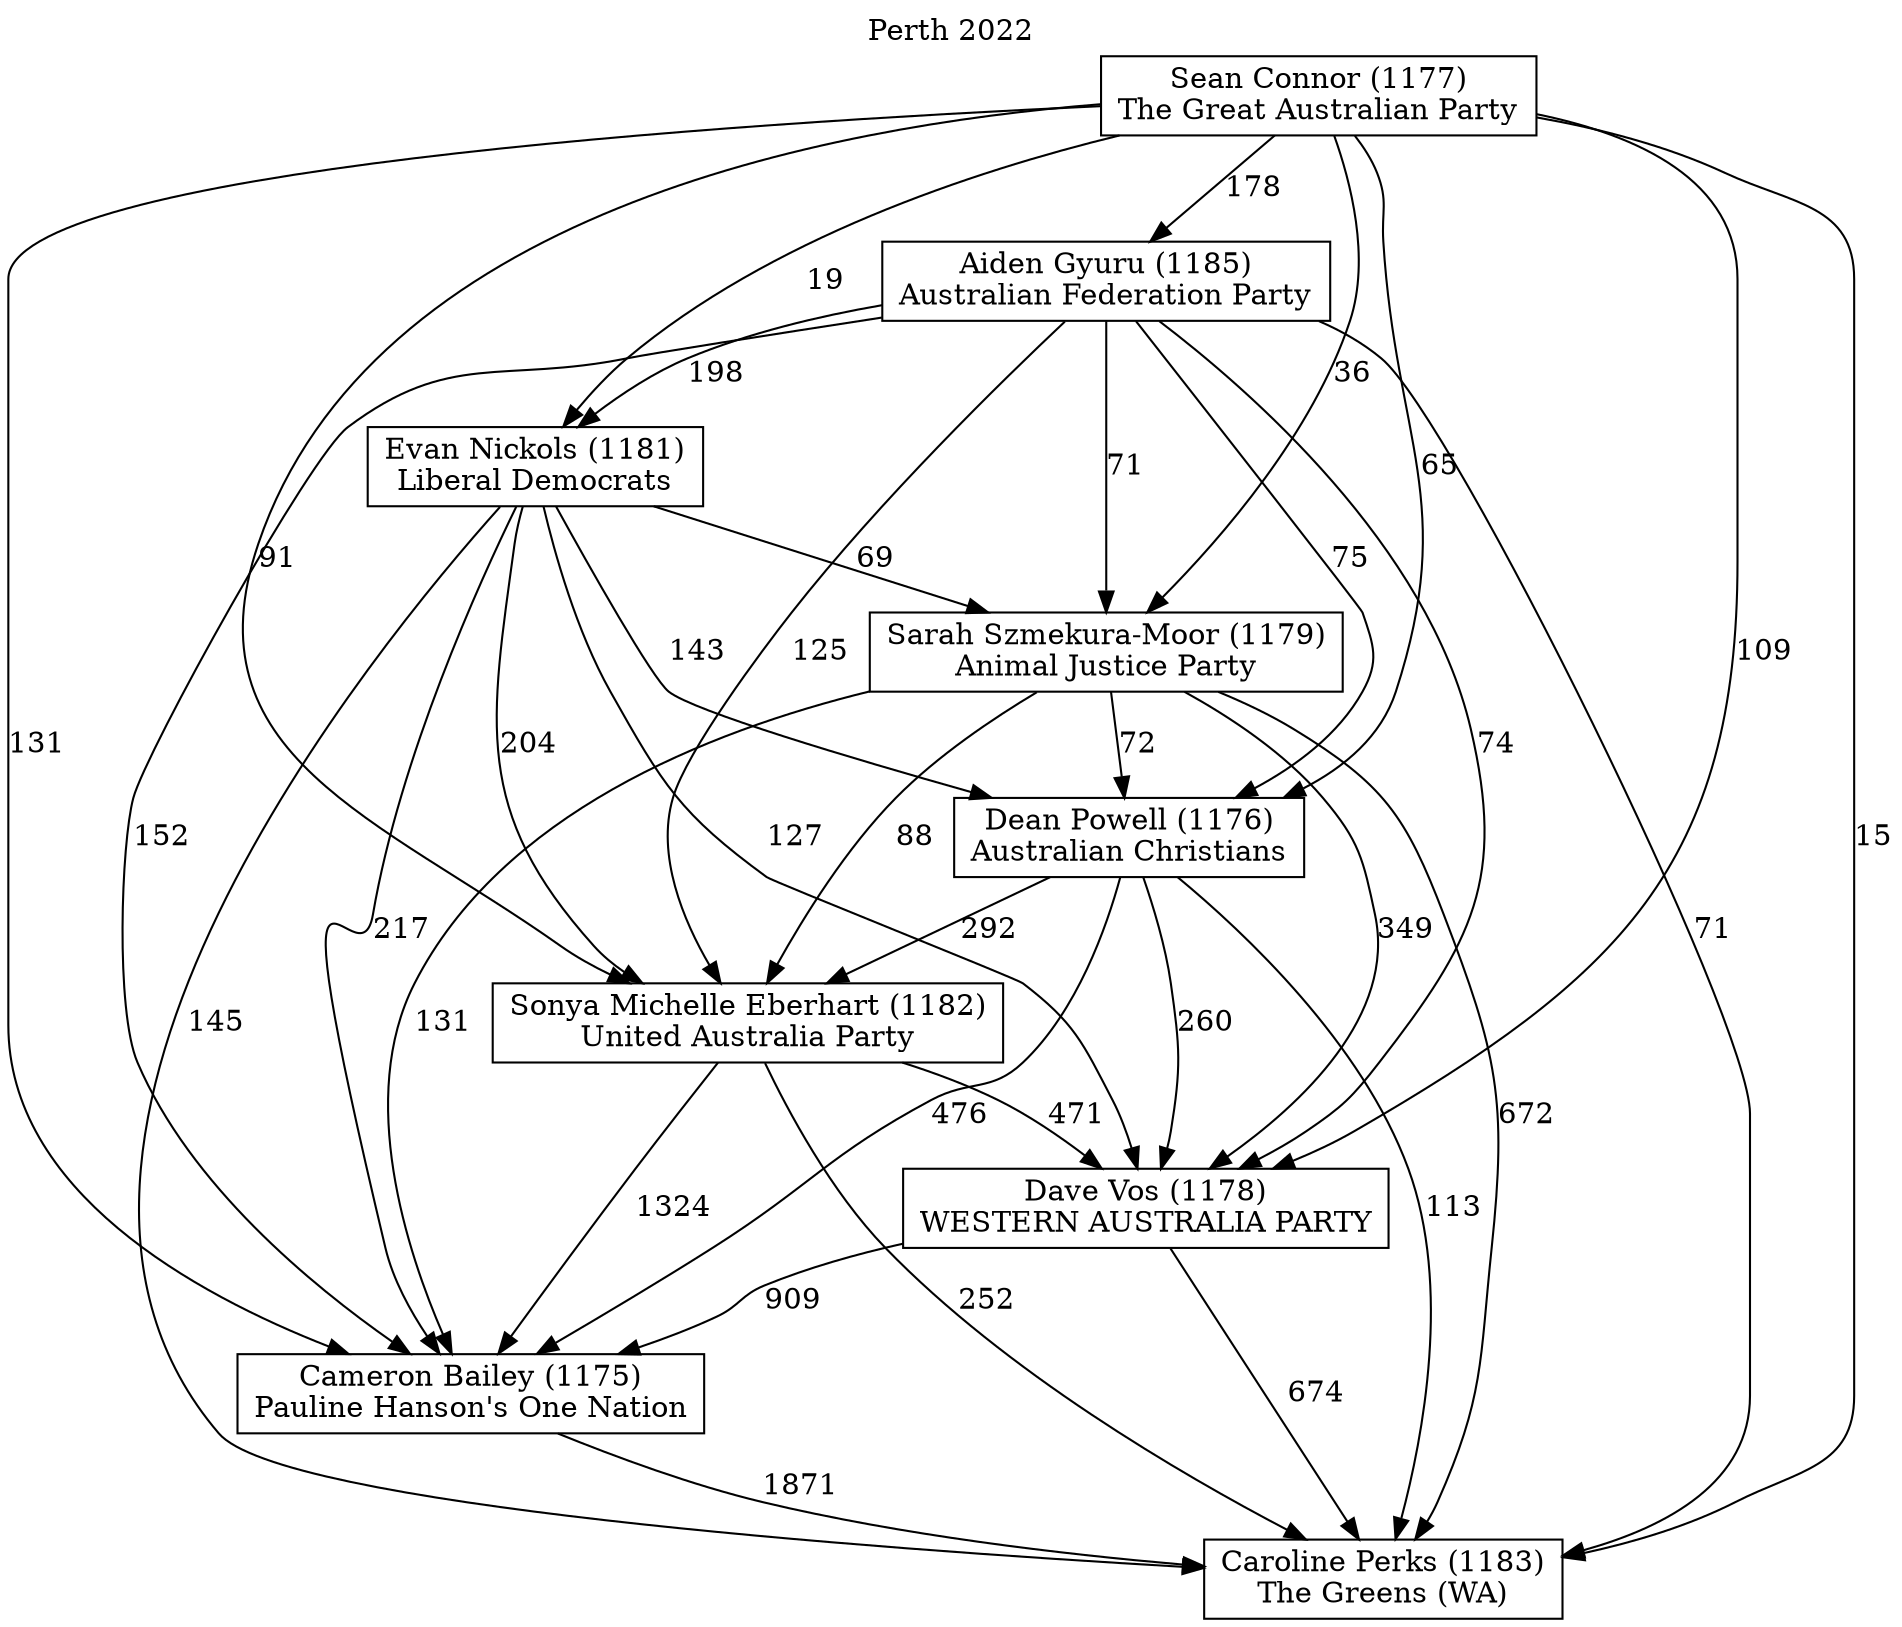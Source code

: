 // House preference flow
digraph "Caroline Perks (1183)_Perth_2022" {
	graph [label="Perth 2022" labelloc=t mclimit=10]
	node [shape=box]
	"Caroline Perks (1183)" [label="Caroline Perks (1183)
The Greens (WA)"]
	"Dave Vos (1178)" [label="Dave Vos (1178)
WESTERN AUSTRALIA PARTY"]
	"Evan Nickols (1181)" [label="Evan Nickols (1181)
Liberal Democrats"]
	"Aiden Gyuru (1185)" [label="Aiden Gyuru (1185)
Australian Federation Party"]
	"Sonya Michelle Eberhart (1182)" [label="Sonya Michelle Eberhart (1182)
United Australia Party"]
	"Cameron Bailey (1175)" [label="Cameron Bailey (1175)
Pauline Hanson's One Nation"]
	"Sarah Szmekura-Moor (1179)" [label="Sarah Szmekura-Moor (1179)
Animal Justice Party"]
	"Dean Powell (1176)" [label="Dean Powell (1176)
Australian Christians"]
	"Sean Connor (1177)" [label="Sean Connor (1177)
The Great Australian Party"]
	"Sean Connor (1177)" -> "Dean Powell (1176)" [label=65]
	"Dean Powell (1176)" -> "Cameron Bailey (1175)" [label=476]
	"Evan Nickols (1181)" -> "Dave Vos (1178)" [label=127]
	"Evan Nickols (1181)" -> "Caroline Perks (1183)" [label=145]
	"Aiden Gyuru (1185)" -> "Cameron Bailey (1175)" [label=152]
	"Sean Connor (1177)" -> "Sarah Szmekura-Moor (1179)" [label=36]
	"Sean Connor (1177)" -> "Sonya Michelle Eberhart (1182)" [label=91]
	"Aiden Gyuru (1185)" -> "Sonya Michelle Eberhart (1182)" [label=125]
	"Dean Powell (1176)" -> "Caroline Perks (1183)" [label=113]
	"Dean Powell (1176)" -> "Dave Vos (1178)" [label=260]
	"Sonya Michelle Eberhart (1182)" -> "Caroline Perks (1183)" [label=252]
	"Sarah Szmekura-Moor (1179)" -> "Dean Powell (1176)" [label=72]
	"Dave Vos (1178)" -> "Caroline Perks (1183)" [label=674]
	"Evan Nickols (1181)" -> "Dean Powell (1176)" [label=143]
	"Sean Connor (1177)" -> "Aiden Gyuru (1185)" [label=178]
	"Sean Connor (1177)" -> "Cameron Bailey (1175)" [label=131]
	"Evan Nickols (1181)" -> "Cameron Bailey (1175)" [label=217]
	"Aiden Gyuru (1185)" -> "Evan Nickols (1181)" [label=198]
	"Sonya Michelle Eberhart (1182)" -> "Dave Vos (1178)" [label=471]
	"Dean Powell (1176)" -> "Sonya Michelle Eberhart (1182)" [label=292]
	"Sean Connor (1177)" -> "Caroline Perks (1183)" [label=15]
	"Sean Connor (1177)" -> "Dave Vos (1178)" [label=109]
	"Cameron Bailey (1175)" -> "Caroline Perks (1183)" [label=1871]
	"Evan Nickols (1181)" -> "Sonya Michelle Eberhart (1182)" [label=204]
	"Sarah Szmekura-Moor (1179)" -> "Dave Vos (1178)" [label=349]
	"Aiden Gyuru (1185)" -> "Dean Powell (1176)" [label=75]
	"Sean Connor (1177)" -> "Evan Nickols (1181)" [label=19]
	"Aiden Gyuru (1185)" -> "Dave Vos (1178)" [label=74]
	"Aiden Gyuru (1185)" -> "Sarah Szmekura-Moor (1179)" [label=71]
	"Evan Nickols (1181)" -> "Sarah Szmekura-Moor (1179)" [label=69]
	"Sarah Szmekura-Moor (1179)" -> "Cameron Bailey (1175)" [label=131]
	"Dave Vos (1178)" -> "Cameron Bailey (1175)" [label=909]
	"Sarah Szmekura-Moor (1179)" -> "Sonya Michelle Eberhart (1182)" [label=88]
	"Aiden Gyuru (1185)" -> "Caroline Perks (1183)" [label=71]
	"Sarah Szmekura-Moor (1179)" -> "Caroline Perks (1183)" [label=672]
	"Sonya Michelle Eberhart (1182)" -> "Cameron Bailey (1175)" [label=1324]
}
